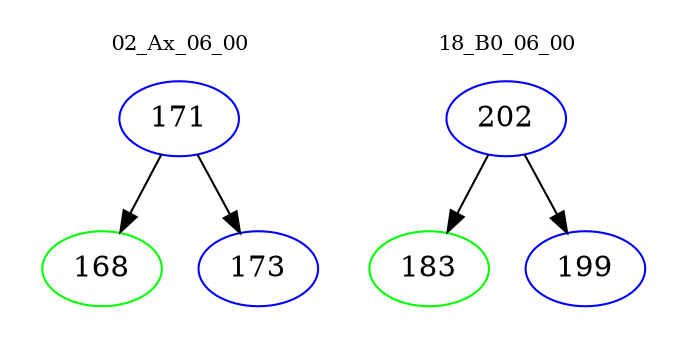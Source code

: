 digraph{
subgraph cluster_0 {
color = white
label = "02_Ax_06_00";
fontsize=10;
T0_171 [label="171", color="blue"]
T0_171 -> T0_168 [color="black"]
T0_168 [label="168", color="green"]
T0_171 -> T0_173 [color="black"]
T0_173 [label="173", color="blue"]
}
subgraph cluster_1 {
color = white
label = "18_B0_06_00";
fontsize=10;
T1_202 [label="202", color="blue"]
T1_202 -> T1_183 [color="black"]
T1_183 [label="183", color="green"]
T1_202 -> T1_199 [color="black"]
T1_199 [label="199", color="blue"]
}
}
